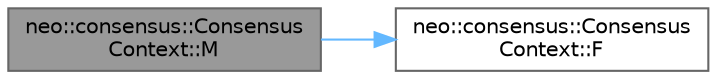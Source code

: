 digraph "neo::consensus::ConsensusContext::M"
{
 // LATEX_PDF_SIZE
  bgcolor="transparent";
  edge [fontname=Helvetica,fontsize=10,labelfontname=Helvetica,labelfontsize=10];
  node [fontname=Helvetica,fontsize=10,shape=box,height=0.2,width=0.4];
  rankdir="LR";
  Node1 [id="Node000001",label="neo::consensus::Consensus\lContext::M",height=0.2,width=0.4,color="gray40", fillcolor="grey60", style="filled", fontcolor="black",tooltip=" "];
  Node1 -> Node2 [id="edge1_Node000001_Node000002",color="steelblue1",style="solid",tooltip=" "];
  Node2 [id="Node000002",label="neo::consensus::Consensus\lContext::F",height=0.2,width=0.4,color="grey40", fillcolor="white", style="filled",URL="$classneo_1_1consensus_1_1_consensus_context.html#a5d7b918614a91a438f46504d5834f832",tooltip=" "];
}
